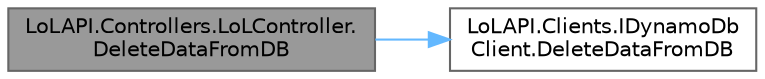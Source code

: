 digraph "LoLAPI.Controllers.LoLController.DeleteDataFromDB"
{
 // LATEX_PDF_SIZE
  bgcolor="transparent";
  edge [fontname=Helvetica,fontsize=10,labelfontname=Helvetica,labelfontsize=10];
  node [fontname=Helvetica,fontsize=10,shape=box,height=0.2,width=0.4];
  rankdir="LR";
  Node1 [id="Node000001",label="LoLAPI.Controllers.LoLController.\lDeleteDataFromDB",height=0.2,width=0.4,color="gray40", fillcolor="grey60", style="filled", fontcolor="black",tooltip=" "];
  Node1 -> Node2 [id="edge1_Node000001_Node000002",color="steelblue1",style="solid",tooltip=" "];
  Node2 [id="Node000002",label="LoLAPI.Clients.IDynamoDb\lClient.DeleteDataFromDB",height=0.2,width=0.4,color="grey40", fillcolor="white", style="filled",URL="$interface_lo_l_a_p_i_1_1_clients_1_1_i_dynamo_db_client.html#aaa8548f5df3d2f6e72bd19b2ad28b6f8",tooltip=" "];
}
